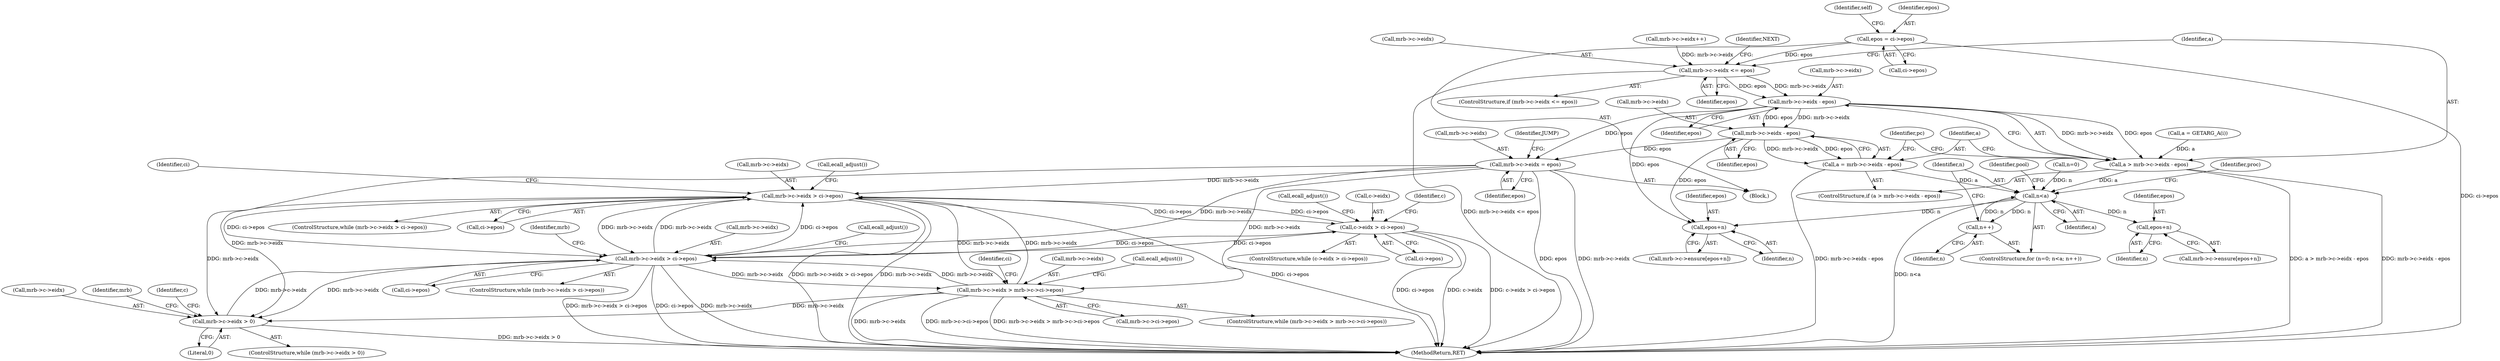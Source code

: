 digraph "0_mruby_1905091634a6a2925c911484434448e568330626@pointer" {
"1001237" [label="(Call,epos = ci->epos)"];
"1001255" [label="(Call,mrb->c->eidx <= epos)"];
"1001267" [label="(Call,mrb->c->eidx - epos)"];
"1001265" [label="(Call,a > mrb->c->eidx - epos)"];
"1001292" [label="(Call,n<a)"];
"1001295" [label="(Call,n++)"];
"1001306" [label="(Call,epos+n)"];
"1001316" [label="(Call,epos+n)"];
"1001276" [label="(Call,mrb->c->eidx - epos)"];
"1001274" [label="(Call,a = mrb->c->eidx - epos)"];
"1001426" [label="(Call,mrb->c->eidx = epos)"];
"1003792" [label="(Call,mrb->c->eidx > ci->epos)"];
"1003735" [label="(Call,c->eidx > ci->epos)"];
"1004365" [label="(Call,mrb->c->eidx > ci->epos)"];
"1004032" [label="(Call,mrb->c->eidx > 0)"];
"1004151" [label="(Call,mrb->c->eidx > mrb->c->ci->epos)"];
"1004033" [label="(Call,mrb->c->eidx)"];
"1001288" [label="(ControlStructure,for (n=0; n<a; n++))"];
"1001266" [label="(Identifier,a)"];
"1003791" [label="(ControlStructure,while (mrb->c->eidx > ci->epos))"];
"1001275" [label="(Identifier,a)"];
"1001317" [label="(Identifier,epos)"];
"1004150" [label="(ControlStructure,while (mrb->c->eidx > mrb->c->ci->epos))"];
"1001261" [label="(Identifier,epos)"];
"1001267" [label="(Call,mrb->c->eidx - epos)"];
"1001284" [label="(Identifier,pc)"];
"1001417" [label="(Identifier,pool)"];
"1001432" [label="(Identifier,epos)"];
"1001433" [label="(Identifier,JUMP)"];
"1001318" [label="(Identifier,n)"];
"1004366" [label="(Call,mrb->c->eidx)"];
"1001239" [label="(Call,ci->epos)"];
"1004152" [label="(Call,mrb->c->eidx)"];
"1004365" [label="(Call,mrb->c->eidx > ci->epos)"];
"1001289" [label="(Call,n=0)"];
"1001276" [label="(Call,mrb->c->eidx - epos)"];
"1003736" [label="(Call,c->eidx)"];
"1004371" [label="(Call,ci->epos)"];
"1004032" [label="(Call,mrb->c->eidx > 0)"];
"1001294" [label="(Identifier,a)"];
"1001282" [label="(Identifier,epos)"];
"1003798" [label="(Call,ci->epos)"];
"1004041" [label="(Identifier,mrb)"];
"1003644" [label="(Identifier,ci)"];
"1003739" [label="(Call,ci->epos)"];
"1001256" [label="(Call,mrb->c->eidx)"];
"1004038" [label="(Literal,0)"];
"1001197" [label="(Call,mrb->c->eidx++)"];
"1001307" [label="(Identifier,epos)"];
"1003793" [label="(Call,mrb->c->eidx)"];
"1004043" [label="(Identifier,c)"];
"1004364" [label="(ControlStructure,while (mrb->c->eidx > ci->epos))"];
"1001264" [label="(ControlStructure,if (a > mrb->c->eidx - epos))"];
"1004151" [label="(Call,mrb->c->eidx > mrb->c->ci->epos)"];
"1001310" [label="(Call,mrb->c->ensure[epos+n])"];
"1001295" [label="(Call,n++)"];
"1003802" [label="(Call,ecall_adjust())"];
"1004165" [label="(Call,ecall_adjust())"];
"1005666" [label="(MethodReturn,RET)"];
"1001293" [label="(Identifier,n)"];
"1001237" [label="(Call,epos = ci->epos)"];
"1001265" [label="(Call,a > mrb->c->eidx - epos)"];
"1004169" [label="(Identifier,ci)"];
"1001268" [label="(Call,mrb->c->eidx)"];
"1001427" [label="(Call,mrb->c->eidx)"];
"1001296" [label="(Identifier,n)"];
"1001277" [label="(Call,mrb->c->eidx)"];
"1001244" [label="(Identifier,self)"];
"1004031" [label="(ControlStructure,while (mrb->c->eidx > 0))"];
"1001274" [label="(Call,a = mrb->c->eidx - epos)"];
"1001263" [label="(Identifier,NEXT)"];
"1004375" [label="(Call,ecall_adjust())"];
"1001316" [label="(Call,epos+n)"];
"1001223" [label="(Call,a = GETARG_A(i))"];
"1004157" [label="(Call,mrb->c->ci->epos)"];
"1001238" [label="(Identifier,epos)"];
"1001426" [label="(Call,mrb->c->eidx = epos)"];
"1004380" [label="(Identifier,mrb)"];
"1001273" [label="(Identifier,epos)"];
"1001308" [label="(Identifier,n)"];
"1001299" [label="(Identifier,proc)"];
"1001254" [label="(ControlStructure,if (mrb->c->eidx <= epos))"];
"1001292" [label="(Call,n<a)"];
"1003792" [label="(Call,mrb->c->eidx > ci->epos)"];
"1001306" [label="(Call,epos+n)"];
"1003735" [label="(Call,c->eidx > ci->epos)"];
"1003746" [label="(Identifier,c)"];
"1001300" [label="(Call,mrb->c->ensure[epos+n])"];
"1003743" [label="(Call,ecall_adjust())"];
"1001221" [label="(Block,)"];
"1001255" [label="(Call,mrb->c->eidx <= epos)"];
"1003734" [label="(ControlStructure,while (c->eidx > ci->epos))"];
"1001237" -> "1001221"  [label="AST: "];
"1001237" -> "1001239"  [label="CFG: "];
"1001238" -> "1001237"  [label="AST: "];
"1001239" -> "1001237"  [label="AST: "];
"1001244" -> "1001237"  [label="CFG: "];
"1001237" -> "1005666"  [label="DDG: ci->epos"];
"1001237" -> "1001255"  [label="DDG: epos"];
"1001255" -> "1001254"  [label="AST: "];
"1001255" -> "1001261"  [label="CFG: "];
"1001256" -> "1001255"  [label="AST: "];
"1001261" -> "1001255"  [label="AST: "];
"1001263" -> "1001255"  [label="CFG: "];
"1001266" -> "1001255"  [label="CFG: "];
"1001255" -> "1005666"  [label="DDG: mrb->c->eidx <= epos"];
"1001197" -> "1001255"  [label="DDG: mrb->c->eidx"];
"1001255" -> "1001267"  [label="DDG: mrb->c->eidx"];
"1001255" -> "1001267"  [label="DDG: epos"];
"1001267" -> "1001265"  [label="AST: "];
"1001267" -> "1001273"  [label="CFG: "];
"1001268" -> "1001267"  [label="AST: "];
"1001273" -> "1001267"  [label="AST: "];
"1001265" -> "1001267"  [label="CFG: "];
"1001267" -> "1001265"  [label="DDG: mrb->c->eidx"];
"1001267" -> "1001265"  [label="DDG: epos"];
"1001267" -> "1001276"  [label="DDG: mrb->c->eidx"];
"1001267" -> "1001276"  [label="DDG: epos"];
"1001267" -> "1001306"  [label="DDG: epos"];
"1001267" -> "1001426"  [label="DDG: epos"];
"1001265" -> "1001264"  [label="AST: "];
"1001266" -> "1001265"  [label="AST: "];
"1001275" -> "1001265"  [label="CFG: "];
"1001284" -> "1001265"  [label="CFG: "];
"1001265" -> "1005666"  [label="DDG: a > mrb->c->eidx - epos"];
"1001265" -> "1005666"  [label="DDG: mrb->c->eidx - epos"];
"1001223" -> "1001265"  [label="DDG: a"];
"1001265" -> "1001292"  [label="DDG: a"];
"1001292" -> "1001288"  [label="AST: "];
"1001292" -> "1001294"  [label="CFG: "];
"1001293" -> "1001292"  [label="AST: "];
"1001294" -> "1001292"  [label="AST: "];
"1001299" -> "1001292"  [label="CFG: "];
"1001417" -> "1001292"  [label="CFG: "];
"1001292" -> "1005666"  [label="DDG: n<a"];
"1001295" -> "1001292"  [label="DDG: n"];
"1001289" -> "1001292"  [label="DDG: n"];
"1001274" -> "1001292"  [label="DDG: a"];
"1001292" -> "1001295"  [label="DDG: n"];
"1001292" -> "1001306"  [label="DDG: n"];
"1001292" -> "1001316"  [label="DDG: n"];
"1001295" -> "1001288"  [label="AST: "];
"1001295" -> "1001296"  [label="CFG: "];
"1001296" -> "1001295"  [label="AST: "];
"1001293" -> "1001295"  [label="CFG: "];
"1001306" -> "1001300"  [label="AST: "];
"1001306" -> "1001308"  [label="CFG: "];
"1001307" -> "1001306"  [label="AST: "];
"1001308" -> "1001306"  [label="AST: "];
"1001300" -> "1001306"  [label="CFG: "];
"1001276" -> "1001306"  [label="DDG: epos"];
"1001316" -> "1001310"  [label="AST: "];
"1001316" -> "1001318"  [label="CFG: "];
"1001317" -> "1001316"  [label="AST: "];
"1001318" -> "1001316"  [label="AST: "];
"1001310" -> "1001316"  [label="CFG: "];
"1001276" -> "1001274"  [label="AST: "];
"1001276" -> "1001282"  [label="CFG: "];
"1001277" -> "1001276"  [label="AST: "];
"1001282" -> "1001276"  [label="AST: "];
"1001274" -> "1001276"  [label="CFG: "];
"1001276" -> "1001274"  [label="DDG: mrb->c->eidx"];
"1001276" -> "1001274"  [label="DDG: epos"];
"1001276" -> "1001426"  [label="DDG: epos"];
"1001274" -> "1001264"  [label="AST: "];
"1001275" -> "1001274"  [label="AST: "];
"1001284" -> "1001274"  [label="CFG: "];
"1001274" -> "1005666"  [label="DDG: mrb->c->eidx - epos"];
"1001426" -> "1001221"  [label="AST: "];
"1001426" -> "1001432"  [label="CFG: "];
"1001427" -> "1001426"  [label="AST: "];
"1001432" -> "1001426"  [label="AST: "];
"1001433" -> "1001426"  [label="CFG: "];
"1001426" -> "1005666"  [label="DDG: epos"];
"1001426" -> "1005666"  [label="DDG: mrb->c->eidx"];
"1001426" -> "1003792"  [label="DDG: mrb->c->eidx"];
"1001426" -> "1004032"  [label="DDG: mrb->c->eidx"];
"1001426" -> "1004151"  [label="DDG: mrb->c->eidx"];
"1001426" -> "1004365"  [label="DDG: mrb->c->eidx"];
"1003792" -> "1003791"  [label="AST: "];
"1003792" -> "1003798"  [label="CFG: "];
"1003793" -> "1003792"  [label="AST: "];
"1003798" -> "1003792"  [label="AST: "];
"1003644" -> "1003792"  [label="CFG: "];
"1003802" -> "1003792"  [label="CFG: "];
"1003792" -> "1005666"  [label="DDG: ci->epos"];
"1003792" -> "1005666"  [label="DDG: mrb->c->eidx > ci->epos"];
"1003792" -> "1005666"  [label="DDG: mrb->c->eidx"];
"1003792" -> "1003735"  [label="DDG: ci->epos"];
"1004151" -> "1003792"  [label="DDG: mrb->c->eidx"];
"1004365" -> "1003792"  [label="DDG: mrb->c->eidx"];
"1004365" -> "1003792"  [label="DDG: ci->epos"];
"1003735" -> "1003792"  [label="DDG: ci->epos"];
"1003792" -> "1004032"  [label="DDG: mrb->c->eidx"];
"1003792" -> "1004151"  [label="DDG: mrb->c->eidx"];
"1003792" -> "1004365"  [label="DDG: mrb->c->eidx"];
"1003792" -> "1004365"  [label="DDG: ci->epos"];
"1003735" -> "1003734"  [label="AST: "];
"1003735" -> "1003739"  [label="CFG: "];
"1003736" -> "1003735"  [label="AST: "];
"1003739" -> "1003735"  [label="AST: "];
"1003743" -> "1003735"  [label="CFG: "];
"1003746" -> "1003735"  [label="CFG: "];
"1003735" -> "1005666"  [label="DDG: ci->epos"];
"1003735" -> "1005666"  [label="DDG: c->eidx"];
"1003735" -> "1005666"  [label="DDG: c->eidx > ci->epos"];
"1004365" -> "1003735"  [label="DDG: ci->epos"];
"1003735" -> "1004365"  [label="DDG: ci->epos"];
"1004365" -> "1004364"  [label="AST: "];
"1004365" -> "1004371"  [label="CFG: "];
"1004366" -> "1004365"  [label="AST: "];
"1004371" -> "1004365"  [label="AST: "];
"1004375" -> "1004365"  [label="CFG: "];
"1004380" -> "1004365"  [label="CFG: "];
"1004365" -> "1005666"  [label="DDG: mrb->c->eidx > ci->epos"];
"1004365" -> "1005666"  [label="DDG: ci->epos"];
"1004365" -> "1005666"  [label="DDG: mrb->c->eidx"];
"1004365" -> "1004032"  [label="DDG: mrb->c->eidx"];
"1004365" -> "1004151"  [label="DDG: mrb->c->eidx"];
"1004151" -> "1004365"  [label="DDG: mrb->c->eidx"];
"1004032" -> "1004365"  [label="DDG: mrb->c->eidx"];
"1004032" -> "1004031"  [label="AST: "];
"1004032" -> "1004038"  [label="CFG: "];
"1004033" -> "1004032"  [label="AST: "];
"1004038" -> "1004032"  [label="AST: "];
"1004041" -> "1004032"  [label="CFG: "];
"1004043" -> "1004032"  [label="CFG: "];
"1004032" -> "1005666"  [label="DDG: mrb->c->eidx > 0"];
"1004151" -> "1004032"  [label="DDG: mrb->c->eidx"];
"1004151" -> "1004150"  [label="AST: "];
"1004151" -> "1004157"  [label="CFG: "];
"1004152" -> "1004151"  [label="AST: "];
"1004157" -> "1004151"  [label="AST: "];
"1004165" -> "1004151"  [label="CFG: "];
"1004169" -> "1004151"  [label="CFG: "];
"1004151" -> "1005666"  [label="DDG: mrb->c->eidx > mrb->c->ci->epos"];
"1004151" -> "1005666"  [label="DDG: mrb->c->eidx"];
"1004151" -> "1005666"  [label="DDG: mrb->c->ci->epos"];
}
